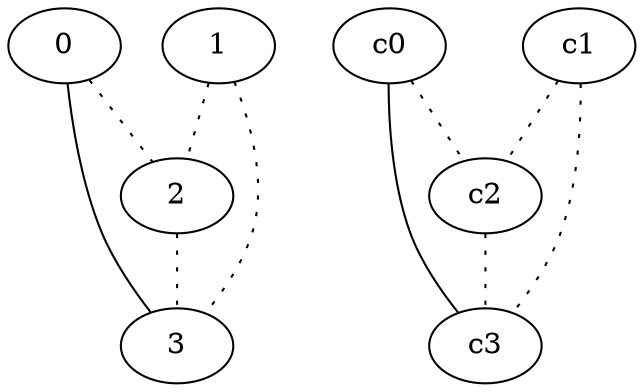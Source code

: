 graph {
a0[label=0];
a1[label=1];
a2[label=2];
a3[label=3];
a0 -- a2 [style=dotted];
a0 -- a3;
a1 -- a2 [style=dotted];
a1 -- a3 [style=dotted];
a2 -- a3 [style=dotted];
c0 -- c2 [style=dotted];
c0 -- c3;
c1 -- c2 [style=dotted];
c1 -- c3 [style=dotted];
c2 -- c3 [style=dotted];
}

